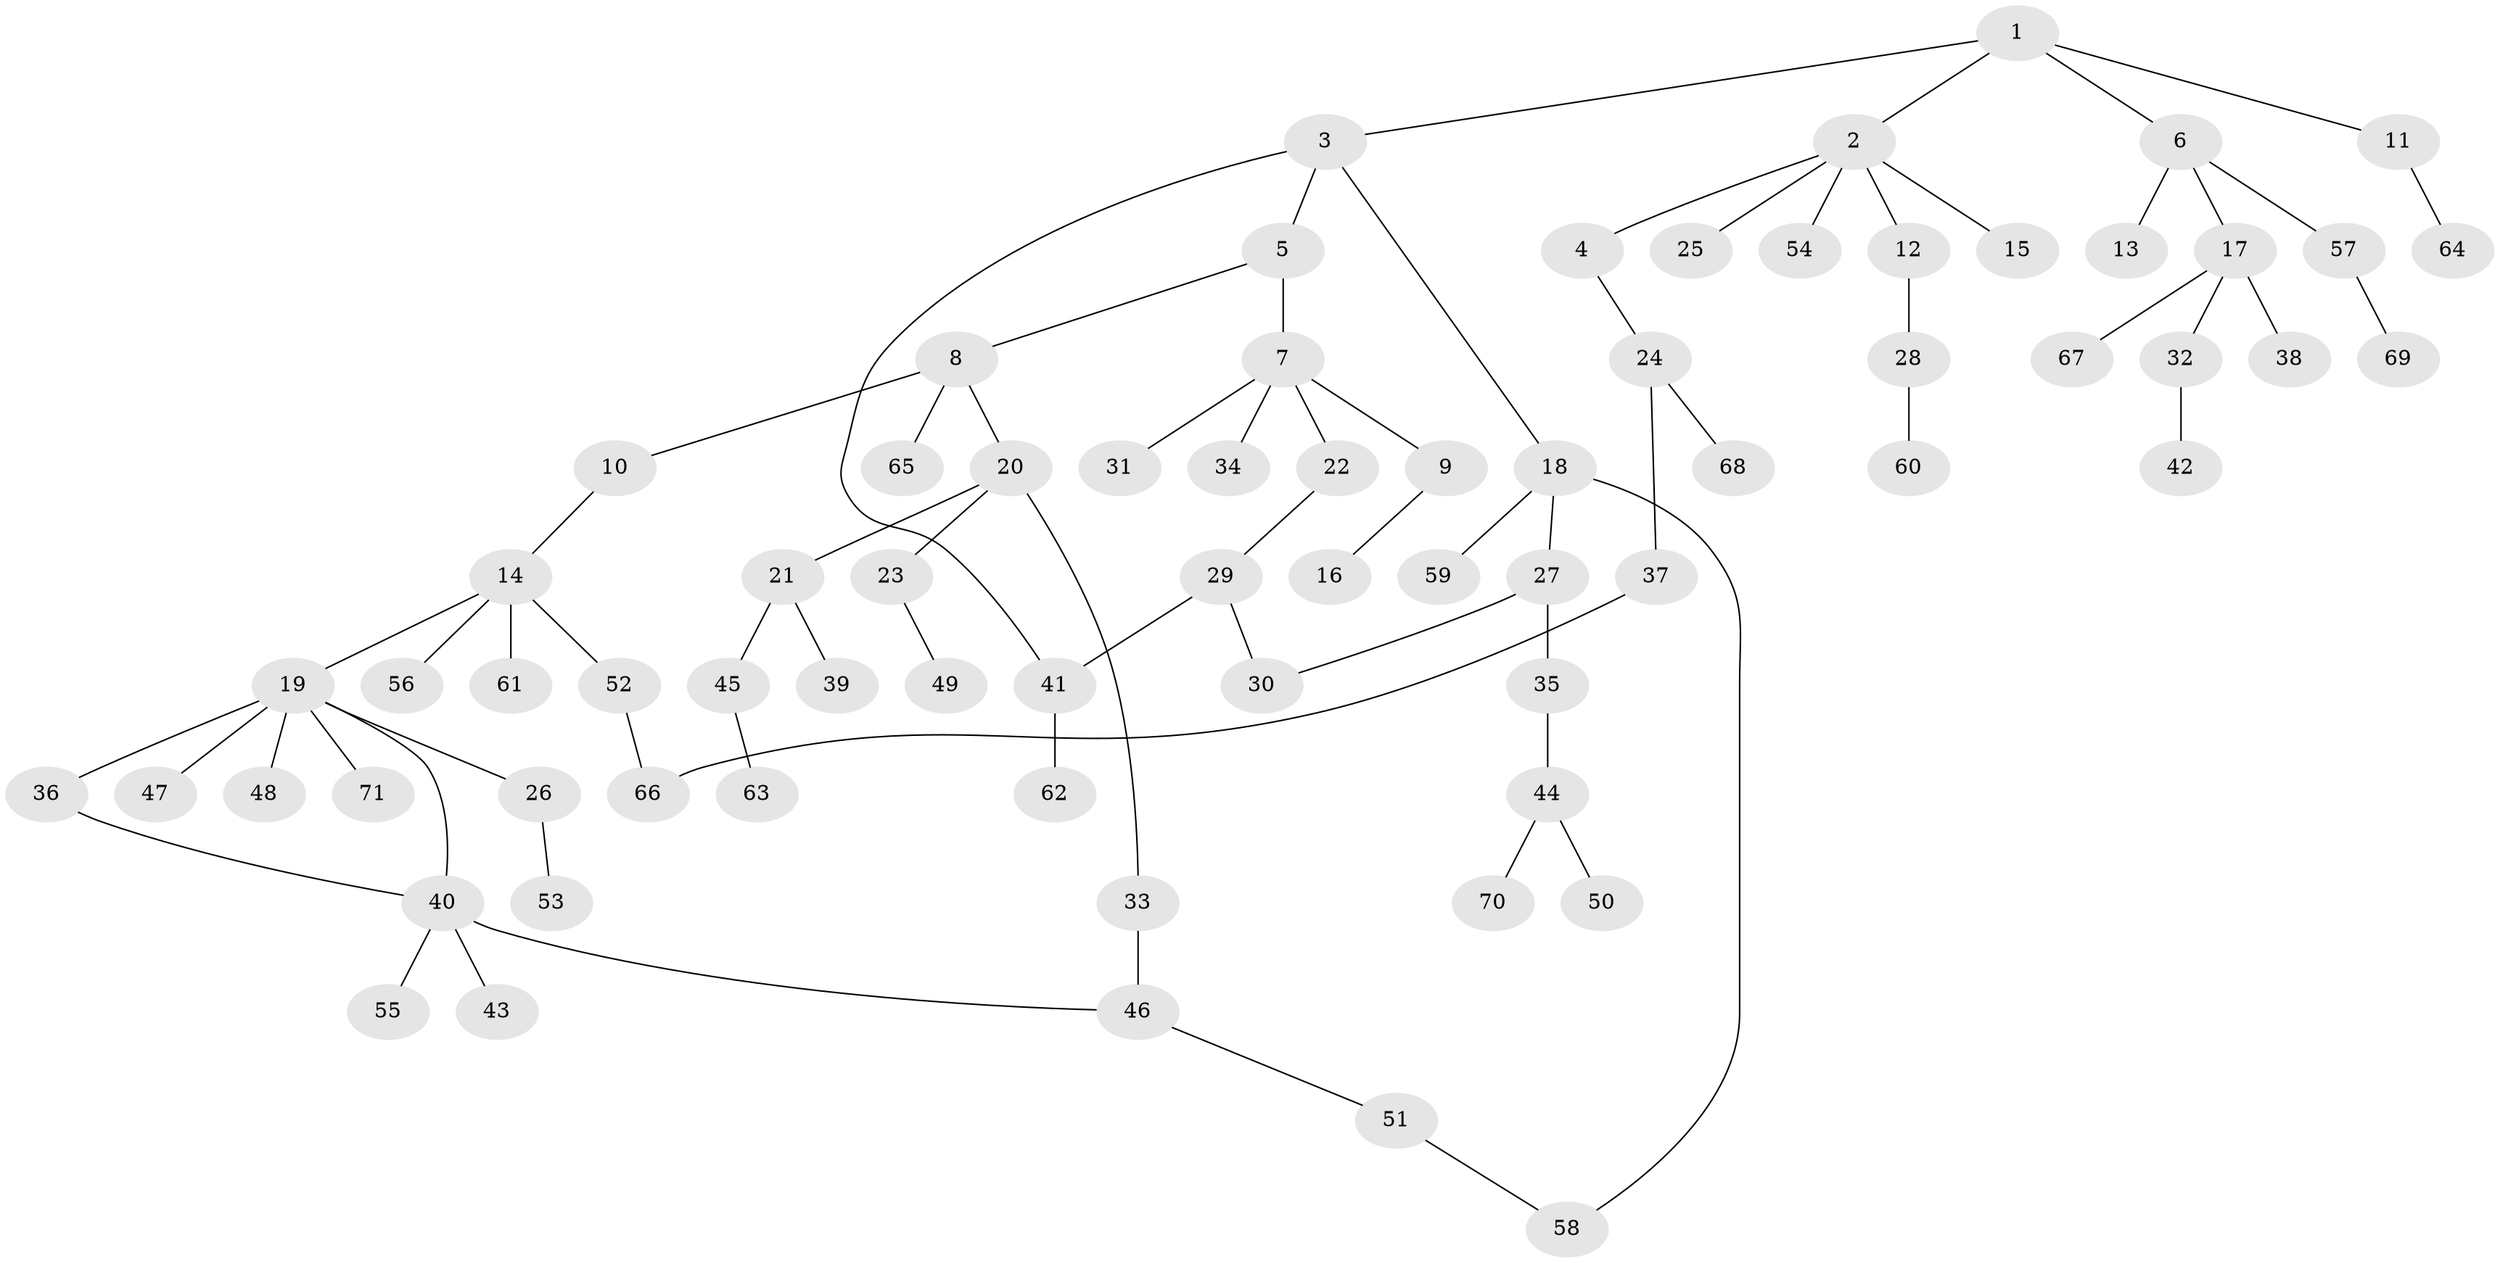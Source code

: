 // Generated by graph-tools (version 1.1) at 2025/01/03/09/25 03:01:02]
// undirected, 71 vertices, 76 edges
graph export_dot {
graph [start="1"]
  node [color=gray90,style=filled];
  1;
  2;
  3;
  4;
  5;
  6;
  7;
  8;
  9;
  10;
  11;
  12;
  13;
  14;
  15;
  16;
  17;
  18;
  19;
  20;
  21;
  22;
  23;
  24;
  25;
  26;
  27;
  28;
  29;
  30;
  31;
  32;
  33;
  34;
  35;
  36;
  37;
  38;
  39;
  40;
  41;
  42;
  43;
  44;
  45;
  46;
  47;
  48;
  49;
  50;
  51;
  52;
  53;
  54;
  55;
  56;
  57;
  58;
  59;
  60;
  61;
  62;
  63;
  64;
  65;
  66;
  67;
  68;
  69;
  70;
  71;
  1 -- 2;
  1 -- 3;
  1 -- 6;
  1 -- 11;
  2 -- 4;
  2 -- 12;
  2 -- 15;
  2 -- 25;
  2 -- 54;
  3 -- 5;
  3 -- 18;
  3 -- 41;
  4 -- 24;
  5 -- 7;
  5 -- 8;
  6 -- 13;
  6 -- 17;
  6 -- 57;
  7 -- 9;
  7 -- 22;
  7 -- 31;
  7 -- 34;
  8 -- 10;
  8 -- 20;
  8 -- 65;
  9 -- 16;
  10 -- 14;
  11 -- 64;
  12 -- 28;
  14 -- 19;
  14 -- 52;
  14 -- 56;
  14 -- 61;
  17 -- 32;
  17 -- 38;
  17 -- 67;
  18 -- 27;
  18 -- 58;
  18 -- 59;
  19 -- 26;
  19 -- 36;
  19 -- 47;
  19 -- 48;
  19 -- 71;
  19 -- 40;
  20 -- 21;
  20 -- 23;
  20 -- 33;
  21 -- 39;
  21 -- 45;
  22 -- 29;
  23 -- 49;
  24 -- 37;
  24 -- 68;
  26 -- 53;
  27 -- 35;
  27 -- 30;
  28 -- 60;
  29 -- 30;
  29 -- 41;
  32 -- 42;
  33 -- 46;
  35 -- 44;
  36 -- 40;
  37 -- 66;
  40 -- 43;
  40 -- 46;
  40 -- 55;
  41 -- 62;
  44 -- 50;
  44 -- 70;
  45 -- 63;
  46 -- 51;
  51 -- 58;
  52 -- 66;
  57 -- 69;
}
